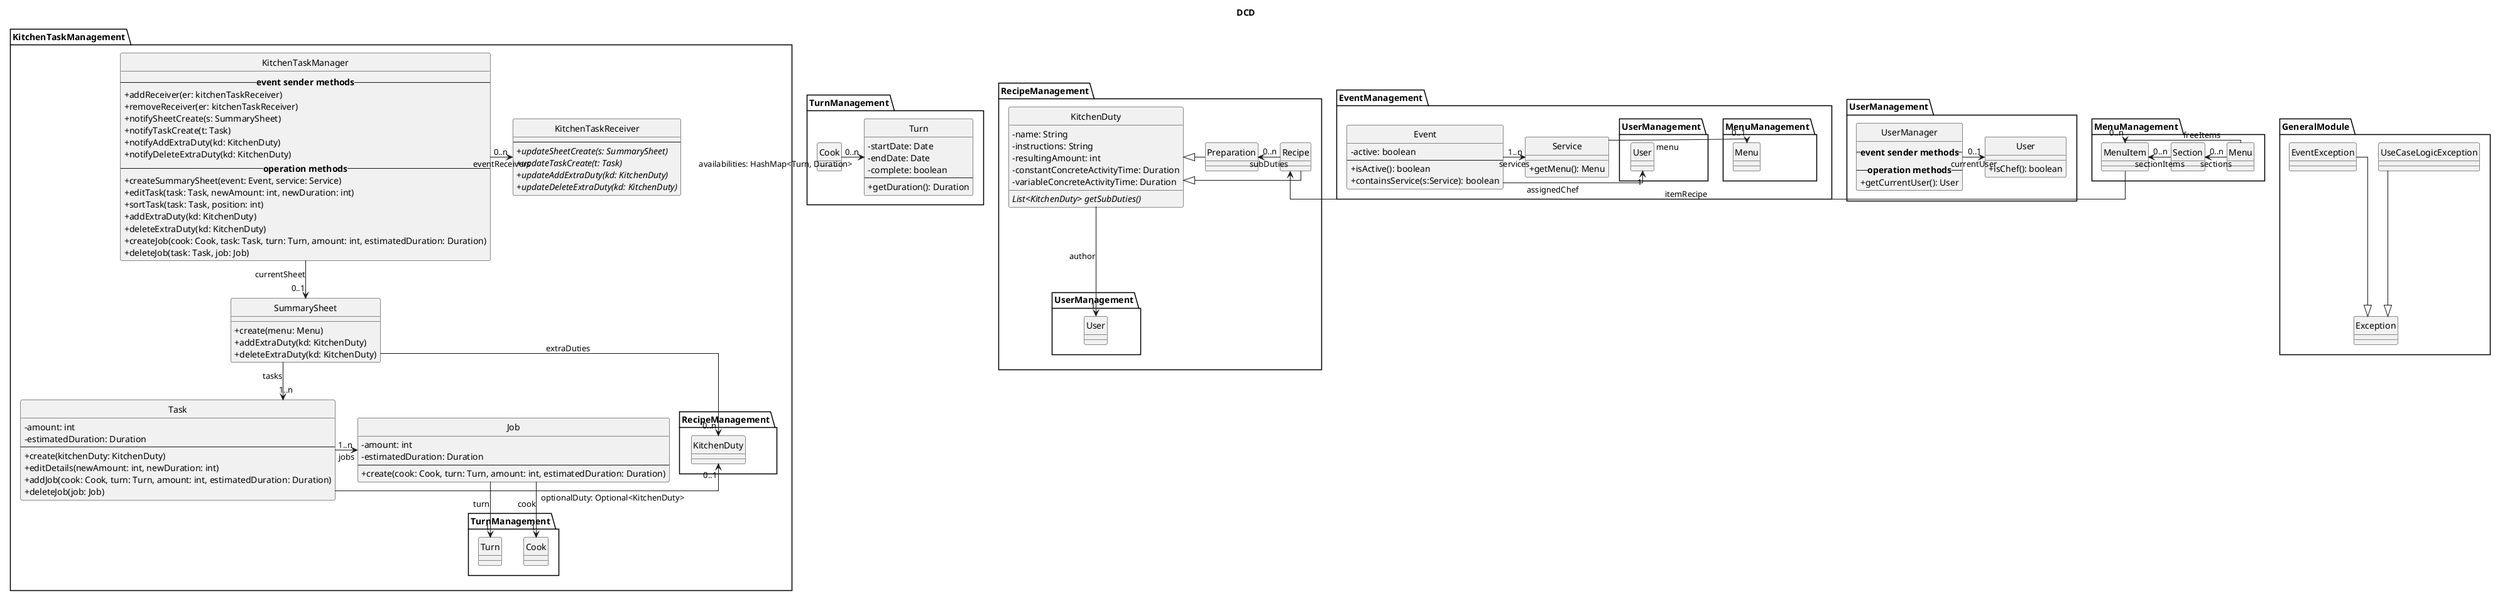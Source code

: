 @startuml Gestire Compiti Cucina
skinparam Style strictuml
skinparam classAttributeIconSize 0
skinparam linetype polyline
skinparam linetype ortho
' skinparam Padding 8

title DCD

namespace KitchenTaskManagement {
    ' GRASP Controller
    class KitchenTaskManager{
        --<b>event sender methods</b>--
        +addReceiver(er: kitchenTaskReceiver)
        +removeReceiver(er: kitchenTaskReceiver)
        +notifySheetCreate(s: SummarySheet)
        +notifyTaskCreate(t: Task)
        +notifyAddExtraDuty(kd: KitchenDuty)
        +notifyDeleteExtraDuty(kd: KitchenDuty)
        --<b>operation methods</b>--
        + createSummarySheet(event: Event, service: Service)
        + editTask(task: Task, newAmount: int, newDuration: int)
        + sortTask(task: Task, position: int)
        + addExtraDuty(kd: KitchenDuty)
        + deleteExtraDuty(kd: KitchenDuty)
        + createJob(cook: Cook, task: Task, turn: Turn, amount: int, estimatedDuration: Duration)
        + deleteJob(task: Task, job: Job)
    }

    class KitchenTaskReceiver{
        --
        +<i>updateSheetCreate(s: SummarySheet)</i>
        +<i>updateTaskCreate(t: Task)</i>
        +<i>updateAddExtraDuty(kd: KitchenDuty)</i>
        +<i>updateDeleteExtraDuty(kd: KitchenDuty)</i>
    }

    ' Compito
    class Task{
        - amount: int
        - estimatedDuration: Duration
        --
        + create(kitchenDuty: KitchenDuty)
        + editDetails(newAmount: int, newDuration: int)
        + addJob(cook: Cook, turn: Turn, amount: int, estimatedDuration: Duration)
        + deleteJob(job: Job)
    }

    ' Foglio Riepilogativo
    class SummarySheet {
        + create(menu: Menu)
        + addExtraDuty(kd: KitchenDuty)
        + deleteExtraDuty(kd: KitchenDuty)        
    }

    KitchenTaskManager --> "0..1" SummarySheet: currentSheet
    KitchenTaskManager -> "0..n" KitchenTaskReceiver: eventReceivers
    SummarySheet --> "1..n" Task: tasks
    SummarySheet --> "0..n" RecipeManagement.KitchenDuty: extraDuties
    Task -> "1..n" Job: jobs
    Task -left-> "0..1" RecipeManagement.KitchenDuty: optionalDuty: Optional<KitchenDuty>


    ' Incarico
    class Job {
        - amount: int
        - estimatedDuration: Duration
        --
        + create(cook: Cook, turn: Turn, amount: int, estimatedDuration: Duration)
    }

    Job --> "1"  TurnManagement.Cook: cook
    Job --> "1" TurnManagement.Turn: turn
}

'prova

namespace TurnManagement {
    class Cook

    class Turn {
        - startDate: Date
        - endDate: Date
        - complete: boolean
        --
        + getDuration(): Duration
    }

    Cook -> "0..n" Turn: availabilities: HashMap<Turn, Duration>
}

namespace RecipeManagement {
    class KitchenDuty {
        - name: String
        - instructions: String
        - resultingAmount: int
        - constantConcreteActivityTime: Duration
        - variableConcreteActivityTime: Duration
        {abstract} List<KitchenDuty> getSubDuties()
    }
    KitchenDuty --> "1" UserManagement.User: author

    class Recipe {

    }

    class Preparation{

    }

    Recipe -left|> KitchenDuty
    Preparation -left|> KitchenDuty
    Recipe -up> "0..n" Preparation: subDuties
}

namespace EventManagement {
    class Service {
        + getMenu(): Menu
    }
    Service -up> "0..1" MenuManagement.Menu: menu

    class Event {
        - active: boolean
        --
        + isActive(): boolean
        + containsService(s:Service): boolean
    }
    Event -> "1..n" Service: "services"
    Event -left> "1" UserManagement.User: "assignedChef"

}

namespace UserManagement {
    class User {
        + isChef(): boolean
    }

    class UserManager {
        --<b>event sender methods</b>--
        --<b>operation methods</b>--
        +getCurrentUser(): User
    }

    UserManager -> "0..1" User: currentUser
}

namespace MenuManagement {
    class Menu
    class Section
    class MenuItem

    Menu -left> "0..n" Section: sections
    Menu -> "0..n" MenuItem: freeItems
    Section -left> "0..n" MenuItem: sectionItems

    MenuItem -> RecipeManagement.Recipe: itemRecipe
}

namespace GeneralModule {
    UseCaseLogicException --|> Exception
    EventException --|> Exception


}

@enduml